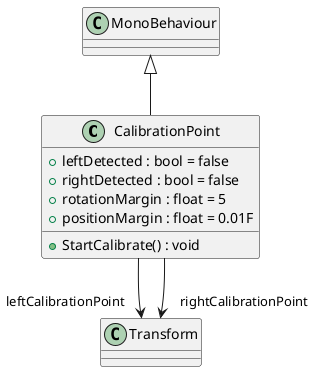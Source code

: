 @startuml
class CalibrationPoint {
    + leftDetected : bool = false
    + rightDetected : bool = false
    + rotationMargin : float = 5
    + positionMargin : float = 0.01F
    + StartCalibrate() : void
}
MonoBehaviour <|-- CalibrationPoint
CalibrationPoint --> "leftCalibrationPoint" Transform
CalibrationPoint --> "rightCalibrationPoint" Transform
@enduml
